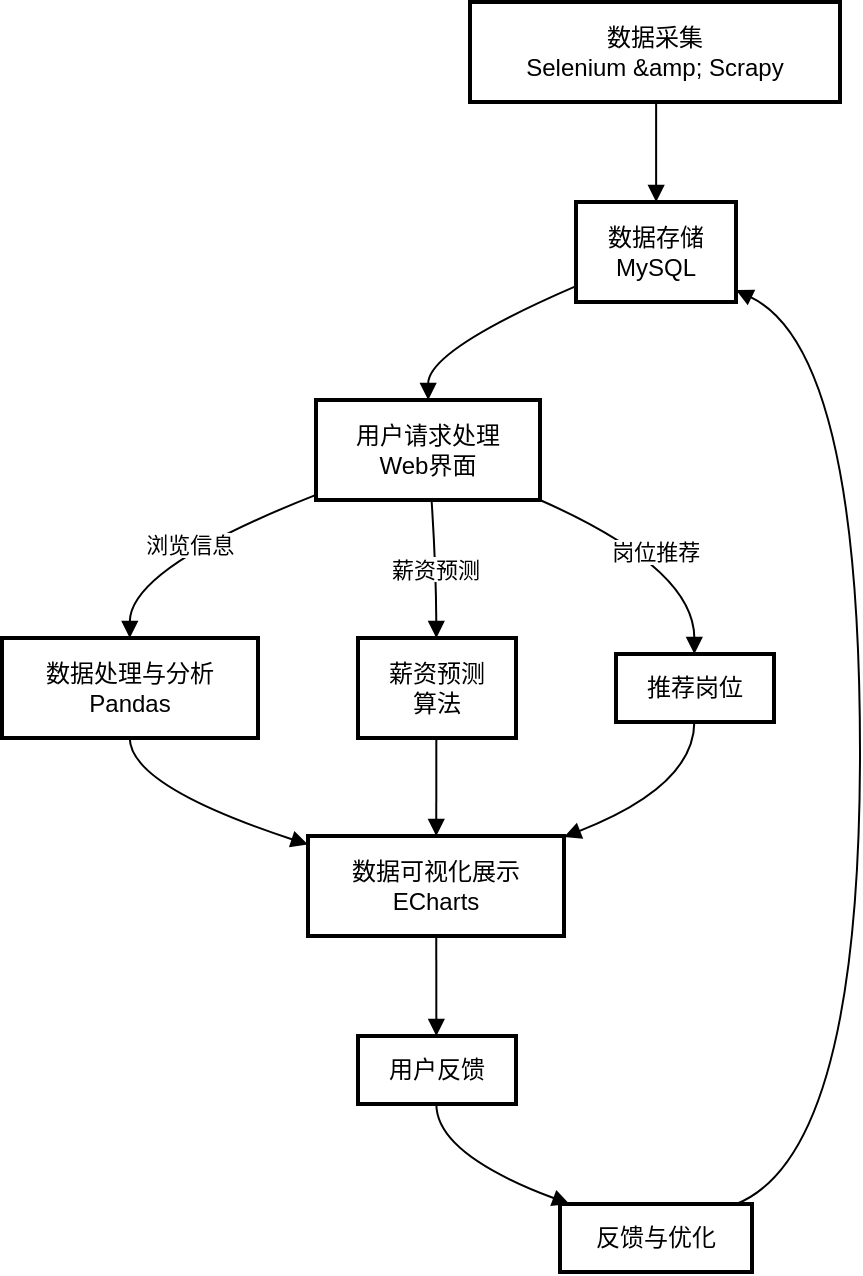 <mxfile version="24.0.2" type="github">
  <diagram name="第 1 页" id="onNldy-fITMc3NeipK9k">
    <mxGraphModel dx="1221" dy="783" grid="0" gridSize="10" guides="1" tooltips="1" connect="1" arrows="1" fold="1" page="0" pageScale="1" pageWidth="827" pageHeight="1169" math="0" shadow="0">
      <root>
        <mxCell id="0" />
        <mxCell id="1" parent="0" />
        <mxCell id="NR6u-LNorpDsBk_p2_hk-67" value="数据采集&#xa;Selenium &amp;amp; Scrapy" style="whiteSpace=wrap;strokeWidth=2;" vertex="1" parent="1">
          <mxGeometry x="264" y="20" width="185" height="50" as="geometry" />
        </mxCell>
        <mxCell id="NR6u-LNorpDsBk_p2_hk-68" value="数据存储&#xa;MySQL" style="whiteSpace=wrap;strokeWidth=2;" vertex="1" parent="1">
          <mxGeometry x="317" y="120" width="80" height="50" as="geometry" />
        </mxCell>
        <mxCell id="NR6u-LNorpDsBk_p2_hk-69" value="用户请求处理&#xa;Web界面" style="whiteSpace=wrap;strokeWidth=2;" vertex="1" parent="1">
          <mxGeometry x="187" y="219" width="112" height="50" as="geometry" />
        </mxCell>
        <mxCell id="NR6u-LNorpDsBk_p2_hk-70" value="数据处理与分析&#xa;Pandas" style="whiteSpace=wrap;strokeWidth=2;" vertex="1" parent="1">
          <mxGeometry x="30" y="338" width="128" height="50" as="geometry" />
        </mxCell>
        <mxCell id="NR6u-LNorpDsBk_p2_hk-71" value="薪资预测&#xa;算法" style="whiteSpace=wrap;strokeWidth=2;" vertex="1" parent="1">
          <mxGeometry x="208" y="338" width="79" height="50" as="geometry" />
        </mxCell>
        <mxCell id="NR6u-LNorpDsBk_p2_hk-72" value="推荐岗位" style="whiteSpace=wrap;strokeWidth=2;" vertex="1" parent="1">
          <mxGeometry x="337" y="346" width="79" height="34" as="geometry" />
        </mxCell>
        <mxCell id="NR6u-LNorpDsBk_p2_hk-73" value="数据可视化展示&#xa;ECharts" style="whiteSpace=wrap;strokeWidth=2;" vertex="1" parent="1">
          <mxGeometry x="183" y="437" width="128" height="50" as="geometry" />
        </mxCell>
        <mxCell id="NR6u-LNorpDsBk_p2_hk-74" value="用户反馈" style="whiteSpace=wrap;strokeWidth=2;" vertex="1" parent="1">
          <mxGeometry x="208" y="537" width="79" height="34" as="geometry" />
        </mxCell>
        <mxCell id="NR6u-LNorpDsBk_p2_hk-75" value="反馈与优化" style="whiteSpace=wrap;strokeWidth=2;" vertex="1" parent="1">
          <mxGeometry x="309" y="621" width="96" height="34" as="geometry" />
        </mxCell>
        <mxCell id="NR6u-LNorpDsBk_p2_hk-76" value="" style="curved=1;startArrow=none;endArrow=block;exitX=0.503;exitY=0.993;entryX=0.501;entryY=-0.007;rounded=0;" edge="1" parent="1" source="NR6u-LNorpDsBk_p2_hk-67" target="NR6u-LNorpDsBk_p2_hk-68">
          <mxGeometry relative="1" as="geometry">
            <Array as="points" />
          </mxGeometry>
        </mxCell>
        <mxCell id="NR6u-LNorpDsBk_p2_hk-77" value="" style="curved=1;startArrow=none;endArrow=block;exitX=0.003;exitY=0.839;entryX=0.501;entryY=0.007;rounded=0;" edge="1" parent="1" source="NR6u-LNorpDsBk_p2_hk-68" target="NR6u-LNorpDsBk_p2_hk-69">
          <mxGeometry relative="1" as="geometry">
            <Array as="points">
              <mxPoint x="243" y="194" />
            </Array>
          </mxGeometry>
        </mxCell>
        <mxCell id="NR6u-LNorpDsBk_p2_hk-78" value="浏览信息" style="curved=1;startArrow=none;endArrow=block;exitX=0.003;exitY=0.946;entryX=0.499;entryY=-0.007;rounded=0;" edge="1" parent="1" source="NR6u-LNorpDsBk_p2_hk-69" target="NR6u-LNorpDsBk_p2_hk-70">
          <mxGeometry relative="1" as="geometry">
            <Array as="points">
              <mxPoint x="94" y="303" />
            </Array>
          </mxGeometry>
        </mxCell>
        <mxCell id="NR6u-LNorpDsBk_p2_hk-79" value="薪资预测" style="curved=1;startArrow=none;endArrow=block;exitX=0.516;exitY=1.0;entryX=0.496;entryY=-0.007;rounded=0;" edge="1" parent="1" source="NR6u-LNorpDsBk_p2_hk-69" target="NR6u-LNorpDsBk_p2_hk-71">
          <mxGeometry relative="1" as="geometry">
            <Array as="points">
              <mxPoint x="247" y="303" />
            </Array>
          </mxGeometry>
        </mxCell>
        <mxCell id="NR6u-LNorpDsBk_p2_hk-80" value="岗位推荐" style="curved=1;startArrow=none;endArrow=block;exitX=1.0;exitY=1.0;entryX=0.496;entryY=-0.01;rounded=0;" edge="1" parent="1" source="NR6u-LNorpDsBk_p2_hk-69" target="NR6u-LNorpDsBk_p2_hk-72">
          <mxGeometry relative="1" as="geometry">
            <Array as="points">
              <mxPoint x="376" y="303" />
            </Array>
          </mxGeometry>
        </mxCell>
        <mxCell id="NR6u-LNorpDsBk_p2_hk-81" value="" style="curved=1;startArrow=none;endArrow=block;exitX=0.499;exitY=0.987;entryX=0.003;entryY=0.088;rounded=0;" edge="1" parent="1" source="NR6u-LNorpDsBk_p2_hk-70" target="NR6u-LNorpDsBk_p2_hk-73">
          <mxGeometry relative="1" as="geometry">
            <Array as="points">
              <mxPoint x="94" y="412" />
            </Array>
          </mxGeometry>
        </mxCell>
        <mxCell id="NR6u-LNorpDsBk_p2_hk-82" value="" style="curved=1;startArrow=none;endArrow=block;exitX=0.496;exitY=0.987;entryX=0.501;entryY=0.007;rounded=0;" edge="1" parent="1" source="NR6u-LNorpDsBk_p2_hk-71" target="NR6u-LNorpDsBk_p2_hk-73">
          <mxGeometry relative="1" as="geometry">
            <Array as="points" />
          </mxGeometry>
        </mxCell>
        <mxCell id="NR6u-LNorpDsBk_p2_hk-83" value="" style="curved=1;startArrow=none;endArrow=block;exitX=0.496;exitY=0.98;entryX=1.0;entryY=0.01;rounded=0;" edge="1" parent="1" source="NR6u-LNorpDsBk_p2_hk-72" target="NR6u-LNorpDsBk_p2_hk-73">
          <mxGeometry relative="1" as="geometry">
            <Array as="points">
              <mxPoint x="376" y="412" />
            </Array>
          </mxGeometry>
        </mxCell>
        <mxCell id="NR6u-LNorpDsBk_p2_hk-84" value="" style="curved=1;startArrow=none;endArrow=block;exitX=0.501;exitY=1.0;entryX=0.496;entryY=2.244e-7;rounded=0;" edge="1" parent="1" source="NR6u-LNorpDsBk_p2_hk-73" target="NR6u-LNorpDsBk_p2_hk-74">
          <mxGeometry relative="1" as="geometry">
            <Array as="points" />
          </mxGeometry>
        </mxCell>
        <mxCell id="NR6u-LNorpDsBk_p2_hk-85" value="" style="curved=1;startArrow=none;endArrow=block;exitX=0.496;exitY=0.99;entryX=0.04;entryY=-0.01;rounded=0;" edge="1" parent="1" source="NR6u-LNorpDsBk_p2_hk-74" target="NR6u-LNorpDsBk_p2_hk-75">
          <mxGeometry relative="1" as="geometry">
            <Array as="points">
              <mxPoint x="247" y="596" />
            </Array>
          </mxGeometry>
        </mxCell>
        <mxCell id="NR6u-LNorpDsBk_p2_hk-86" value="" style="curved=1;startArrow=none;endArrow=block;exitX=0.927;exitY=-0.01;entryX=0.999;entryY=0.88;rounded=0;" edge="1" parent="1" source="NR6u-LNorpDsBk_p2_hk-75" target="NR6u-LNorpDsBk_p2_hk-68">
          <mxGeometry relative="1" as="geometry">
            <Array as="points">
              <mxPoint x="459" y="596" />
              <mxPoint x="459" y="194" />
            </Array>
          </mxGeometry>
        </mxCell>
      </root>
    </mxGraphModel>
  </diagram>
</mxfile>
